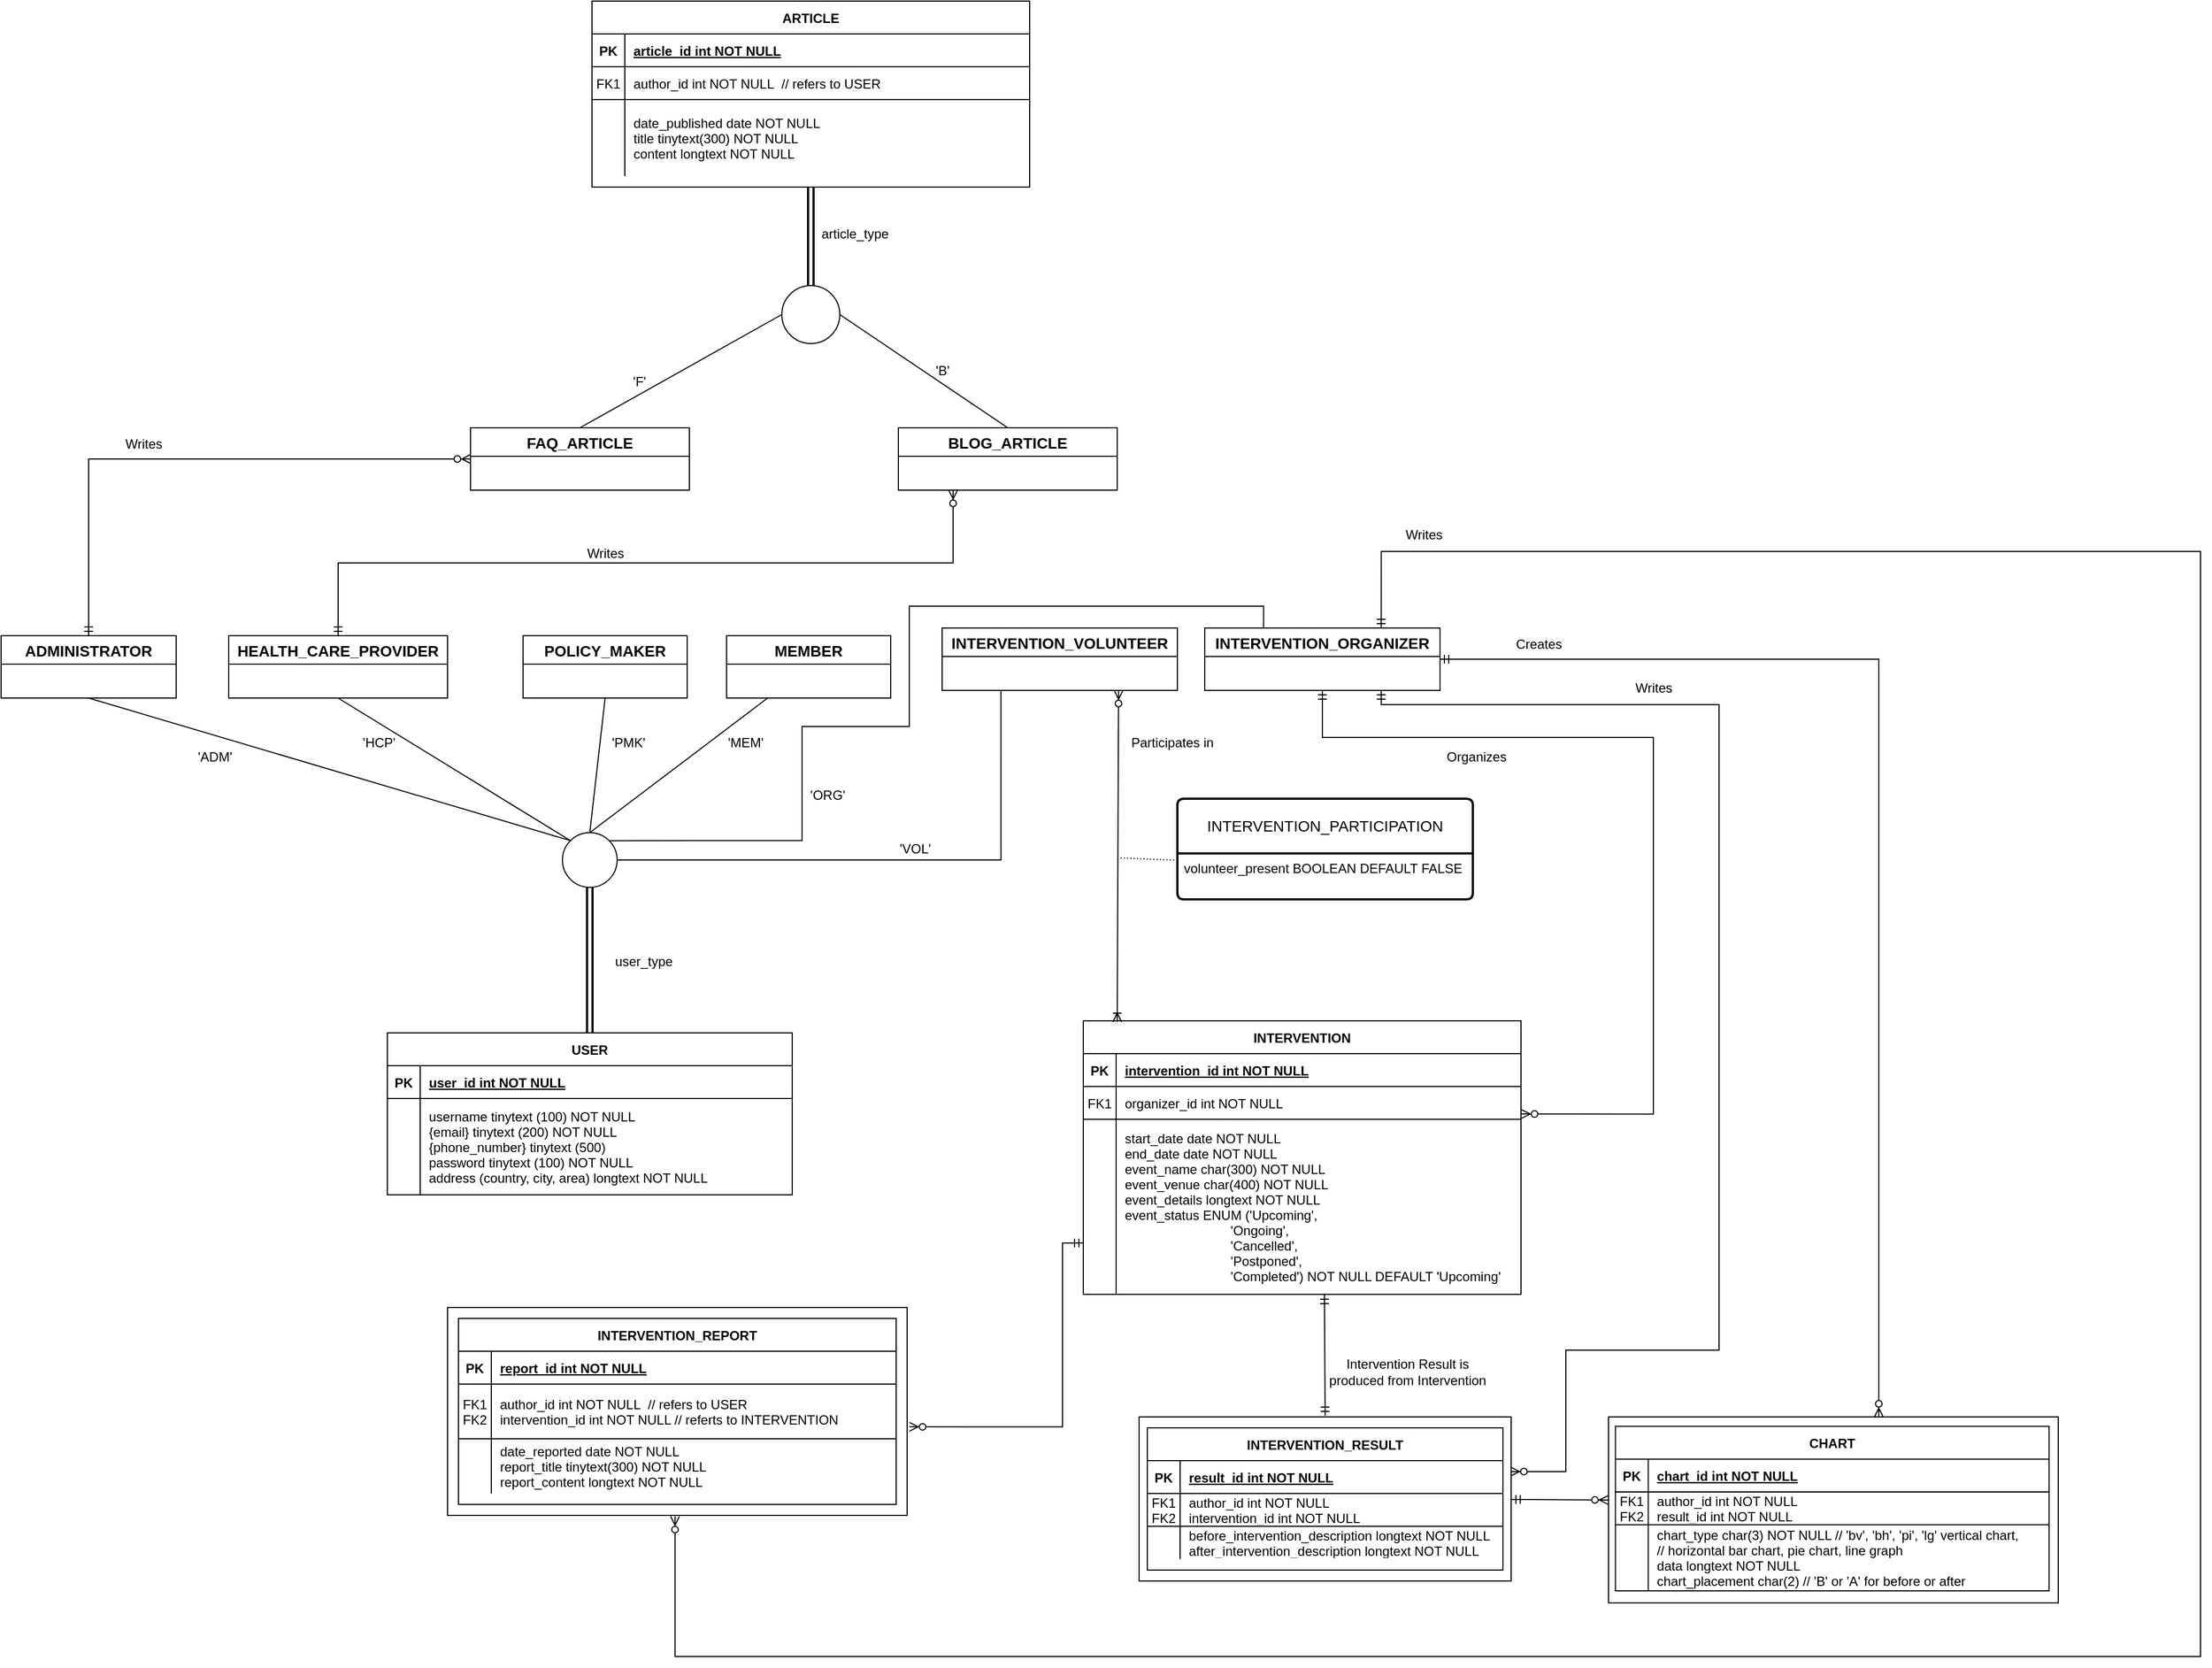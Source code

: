 <mxfile version="24.2.3" type="github">
  <diagram id="R2lEEEUBdFMjLlhIrx00" name="Page-1">
    <mxGraphModel dx="1282" dy="535" grid="1" gridSize="10" guides="1" tooltips="1" connect="1" arrows="1" fold="1" page="1" pageScale="1" pageWidth="2336" pageHeight="1654" math="0" shadow="0" extFonts="Permanent Marker^https://fonts.googleapis.com/css?family=Permanent+Marker">
      <root>
        <mxCell id="0" />
        <mxCell id="1" parent="0" />
        <mxCell id="C-vyLk0tnHw3VtMMgP7b-23" value="USER" style="shape=table;startSize=30;container=1;collapsible=1;childLayout=tableLayout;fixedRows=1;rowLines=1;fontStyle=1;align=center;resizeLast=1;" parent="1" vertex="1">
          <mxGeometry x="623" y="1010" width="370" height="148" as="geometry" />
        </mxCell>
        <mxCell id="C-vyLk0tnHw3VtMMgP7b-24" value="" style="shape=partialRectangle;collapsible=0;dropTarget=0;pointerEvents=0;fillColor=none;points=[[0,0.5],[1,0.5]];portConstraint=eastwest;top=0;left=0;right=0;bottom=1;" parent="C-vyLk0tnHw3VtMMgP7b-23" vertex="1">
          <mxGeometry y="30" width="370" height="30" as="geometry" />
        </mxCell>
        <mxCell id="C-vyLk0tnHw3VtMMgP7b-25" value="PK" style="shape=partialRectangle;overflow=hidden;connectable=0;fillColor=none;top=0;left=0;bottom=0;right=0;fontStyle=1;" parent="C-vyLk0tnHw3VtMMgP7b-24" vertex="1">
          <mxGeometry width="30" height="30" as="geometry">
            <mxRectangle width="30" height="30" as="alternateBounds" />
          </mxGeometry>
        </mxCell>
        <mxCell id="C-vyLk0tnHw3VtMMgP7b-26" value="user_id int NOT NULL " style="shape=partialRectangle;overflow=hidden;connectable=0;fillColor=none;top=0;left=0;bottom=0;right=0;align=left;spacingLeft=6;fontStyle=5;" parent="C-vyLk0tnHw3VtMMgP7b-24" vertex="1">
          <mxGeometry x="30" width="340" height="30" as="geometry">
            <mxRectangle width="340" height="30" as="alternateBounds" />
          </mxGeometry>
        </mxCell>
        <mxCell id="C-vyLk0tnHw3VtMMgP7b-27" value="" style="shape=partialRectangle;collapsible=0;dropTarget=0;pointerEvents=0;fillColor=none;points=[[0,0.5],[1,0.5]];portConstraint=eastwest;top=0;left=0;right=0;bottom=0;" parent="C-vyLk0tnHw3VtMMgP7b-23" vertex="1">
          <mxGeometry y="60" width="370" height="88" as="geometry" />
        </mxCell>
        <mxCell id="C-vyLk0tnHw3VtMMgP7b-28" value="" style="shape=partialRectangle;overflow=hidden;connectable=0;fillColor=none;top=0;left=0;bottom=0;right=0;" parent="C-vyLk0tnHw3VtMMgP7b-27" vertex="1">
          <mxGeometry width="30" height="88" as="geometry">
            <mxRectangle width="30" height="88" as="alternateBounds" />
          </mxGeometry>
        </mxCell>
        <mxCell id="C-vyLk0tnHw3VtMMgP7b-29" value="username tinytext (100) NOT NULL&#xa;{email} tinytext (200) NOT NULL&#xa;{phone_number} tinytext (500)&#xa;password tinytext (100) NOT NULL&#xa;address (country, city, area) longtext NOT NULL" style="shape=partialRectangle;overflow=hidden;connectable=0;fillColor=none;top=0;left=0;bottom=0;right=0;align=left;spacingLeft=6;" parent="C-vyLk0tnHw3VtMMgP7b-27" vertex="1">
          <mxGeometry x="30" width="340" height="88" as="geometry">
            <mxRectangle width="340" height="88" as="alternateBounds" />
          </mxGeometry>
        </mxCell>
        <mxCell id="Pu0zvANKRgPWiGbxQ75c-2" value="" style="fontSize=12;html=1;endArrow=ERmandOne;startArrow=ERmandOne;rounded=0;entryX=0.551;entryY=1.003;entryDx=0;entryDy=0;entryPerimeter=0;" parent="1" target="C-vyLk0tnHw3VtMMgP7b-9" edge="1">
          <mxGeometry width="100" height="100" relative="1" as="geometry">
            <mxPoint x="1480" y="1360" as="sourcePoint" />
            <mxPoint x="1480" y="1261.81" as="targetPoint" />
          </mxGeometry>
        </mxCell>
        <mxCell id="Pu0zvANKRgPWiGbxQ75c-8" value="" style="group" parent="1" vertex="1" connectable="0">
          <mxGeometry x="1249" y="991" width="420" height="270" as="geometry" />
        </mxCell>
        <mxCell id="C-vyLk0tnHw3VtMMgP7b-2" value="INTERVENTION" style="shape=table;startSize=30;container=1;collapsible=1;childLayout=tableLayout;fixedRows=1;rowLines=1;fontStyle=1;align=center;resizeLast=1;strokeColor=default;noLabel=0;" parent="Pu0zvANKRgPWiGbxQ75c-8" vertex="1">
          <mxGeometry x="10" y="7.941" width="400" height="250" as="geometry" />
        </mxCell>
        <mxCell id="C-vyLk0tnHw3VtMMgP7b-3" value="" style="shape=partialRectangle;collapsible=0;dropTarget=0;pointerEvents=0;fillColor=none;points=[[0,0.5],[1,0.5]];portConstraint=eastwest;top=0;left=0;right=0;bottom=1;" parent="C-vyLk0tnHw3VtMMgP7b-2" vertex="1">
          <mxGeometry y="30" width="400" height="30" as="geometry" />
        </mxCell>
        <mxCell id="C-vyLk0tnHw3VtMMgP7b-4" value="PK" style="shape=partialRectangle;overflow=hidden;connectable=0;fillColor=none;top=0;left=0;bottom=0;right=0;fontStyle=1;" parent="C-vyLk0tnHw3VtMMgP7b-3" vertex="1">
          <mxGeometry width="30" height="30" as="geometry">
            <mxRectangle width="30" height="30" as="alternateBounds" />
          </mxGeometry>
        </mxCell>
        <mxCell id="C-vyLk0tnHw3VtMMgP7b-5" value="intervention_id int NOT NULL " style="shape=partialRectangle;overflow=hidden;connectable=0;fillColor=none;top=0;left=0;bottom=0;right=0;align=left;spacingLeft=6;fontStyle=5;" parent="C-vyLk0tnHw3VtMMgP7b-3" vertex="1">
          <mxGeometry x="30" width="370" height="30" as="geometry">
            <mxRectangle width="370" height="30" as="alternateBounds" />
          </mxGeometry>
        </mxCell>
        <mxCell id="C-vyLk0tnHw3VtMMgP7b-6" value="" style="shape=partialRectangle;collapsible=0;dropTarget=0;pointerEvents=0;fillColor=none;points=[[0,0.5],[1,0.5]];portConstraint=eastwest;top=0;left=0;right=0;bottom=0;" parent="C-vyLk0tnHw3VtMMgP7b-2" vertex="1">
          <mxGeometry y="60" width="400" height="30" as="geometry" />
        </mxCell>
        <mxCell id="C-vyLk0tnHw3VtMMgP7b-7" value="FK1" style="shape=partialRectangle;overflow=hidden;connectable=0;fillColor=none;top=0;left=0;bottom=0;right=0;" parent="C-vyLk0tnHw3VtMMgP7b-6" vertex="1">
          <mxGeometry width="30" height="30" as="geometry">
            <mxRectangle width="30" height="30" as="alternateBounds" />
          </mxGeometry>
        </mxCell>
        <mxCell id="C-vyLk0tnHw3VtMMgP7b-8" value="organizer_id int NOT NULL" style="shape=partialRectangle;overflow=hidden;connectable=0;fillColor=none;top=0;left=0;bottom=0;right=0;align=left;spacingLeft=6;" parent="C-vyLk0tnHw3VtMMgP7b-6" vertex="1">
          <mxGeometry x="30" width="370" height="30" as="geometry">
            <mxRectangle width="370" height="30" as="alternateBounds" />
          </mxGeometry>
        </mxCell>
        <mxCell id="C-vyLk0tnHw3VtMMgP7b-9" value="" style="shape=partialRectangle;collapsible=0;dropTarget=0;pointerEvents=0;fillColor=none;points=[[0,0.5],[1,0.5]];portConstraint=eastwest;top=0;left=0;right=0;bottom=0;" parent="C-vyLk0tnHw3VtMMgP7b-2" vertex="1">
          <mxGeometry y="90" width="400" height="160" as="geometry" />
        </mxCell>
        <mxCell id="C-vyLk0tnHw3VtMMgP7b-10" value="" style="shape=partialRectangle;overflow=hidden;connectable=0;fillColor=none;top=0;left=0;bottom=0;right=0;" parent="C-vyLk0tnHw3VtMMgP7b-9" vertex="1">
          <mxGeometry width="30" height="160" as="geometry">
            <mxRectangle width="30" height="160" as="alternateBounds" />
          </mxGeometry>
        </mxCell>
        <mxCell id="C-vyLk0tnHw3VtMMgP7b-11" value="start_date date NOT NULL&#xa;end_date date NOT NULL&#xa;event_name char(300) NOT NULL&#xa;event_venue char(400) NOT NULL&#xa;event_details longtext NOT NULL&#xa;event_status ENUM (&#39;Upcoming&#39;,&#xa;                             &#39;Ongoing&#39;,&#xa;                             &#39;Cancelled&#39;,&#xa;                             &#39;Postponed&#39;,&#xa;                             &#39;Completed&#39;) NOT NULL DEFAULT &#39;Upcoming&#39;" style="shape=partialRectangle;overflow=hidden;connectable=0;fillColor=none;top=0;left=0;bottom=0;right=0;align=left;spacingLeft=6;" parent="C-vyLk0tnHw3VtMMgP7b-9" vertex="1">
          <mxGeometry x="30" width="370" height="160" as="geometry">
            <mxRectangle width="370" height="160" as="alternateBounds" />
          </mxGeometry>
        </mxCell>
        <mxCell id="Pu0zvANKRgPWiGbxQ75c-10" value="" style="group" parent="1" vertex="1" connectable="0">
          <mxGeometry x="1310" y="1361" width="340" height="150" as="geometry" />
        </mxCell>
        <mxCell id="Pu0zvANKRgPWiGbxQ75c-9" value="" style="verticalLabelPosition=bottom;verticalAlign=top;html=1;shape=mxgraph.basic.rect;fillColor2=none;strokeWidth=1;size=20;indent=5;fillColor=none;" parent="Pu0zvANKRgPWiGbxQ75c-10" vertex="1">
          <mxGeometry width="340" height="150" as="geometry" />
        </mxCell>
        <mxCell id="C-vyLk0tnHw3VtMMgP7b-13" value="INTERVENTION_RESULT" style="shape=table;startSize=30;container=1;collapsible=1;childLayout=tableLayout;fixedRows=1;rowLines=1;fontStyle=1;align=center;resizeLast=1;" parent="Pu0zvANKRgPWiGbxQ75c-10" vertex="1">
          <mxGeometry x="7.5" y="10" width="325" height="130" as="geometry" />
        </mxCell>
        <mxCell id="C-vyLk0tnHw3VtMMgP7b-14" value="" style="shape=partialRectangle;collapsible=0;dropTarget=0;pointerEvents=0;fillColor=none;points=[[0,0.5],[1,0.5]];portConstraint=eastwest;top=0;left=0;right=0;bottom=1;" parent="C-vyLk0tnHw3VtMMgP7b-13" vertex="1">
          <mxGeometry y="30" width="325" height="30" as="geometry" />
        </mxCell>
        <mxCell id="C-vyLk0tnHw3VtMMgP7b-15" value="PK" style="shape=partialRectangle;overflow=hidden;connectable=0;fillColor=none;top=0;left=0;bottom=0;right=0;fontStyle=1;" parent="C-vyLk0tnHw3VtMMgP7b-14" vertex="1">
          <mxGeometry width="30" height="30" as="geometry">
            <mxRectangle width="30" height="30" as="alternateBounds" />
          </mxGeometry>
        </mxCell>
        <mxCell id="C-vyLk0tnHw3VtMMgP7b-16" value="result_id int NOT NULL " style="shape=partialRectangle;overflow=hidden;connectable=0;fillColor=none;top=0;left=0;bottom=0;right=0;align=left;spacingLeft=6;fontStyle=5;" parent="C-vyLk0tnHw3VtMMgP7b-14" vertex="1">
          <mxGeometry x="30" width="295" height="30" as="geometry">
            <mxRectangle width="295" height="30" as="alternateBounds" />
          </mxGeometry>
        </mxCell>
        <mxCell id="C-vyLk0tnHw3VtMMgP7b-17" value="" style="shape=partialRectangle;collapsible=0;dropTarget=0;pointerEvents=0;fillColor=none;points=[[0,0.5],[1,0.5]];portConstraint=eastwest;top=0;left=0;right=0;bottom=0;" parent="C-vyLk0tnHw3VtMMgP7b-13" vertex="1">
          <mxGeometry y="60" width="325" height="30" as="geometry" />
        </mxCell>
        <mxCell id="C-vyLk0tnHw3VtMMgP7b-18" value="FK1&#xa;FK2" style="shape=partialRectangle;overflow=hidden;connectable=0;fillColor=none;top=0;left=0;bottom=0;right=0;" parent="C-vyLk0tnHw3VtMMgP7b-17" vertex="1">
          <mxGeometry width="30" height="30" as="geometry">
            <mxRectangle width="30" height="30" as="alternateBounds" />
          </mxGeometry>
        </mxCell>
        <mxCell id="C-vyLk0tnHw3VtMMgP7b-19" value="author_id int NOT NULL&#xa;intervention_id int NOT NULL" style="shape=partialRectangle;overflow=hidden;connectable=0;fillColor=none;top=0;left=0;bottom=0;right=0;align=left;spacingLeft=6;" parent="C-vyLk0tnHw3VtMMgP7b-17" vertex="1">
          <mxGeometry x="30" width="295" height="30" as="geometry">
            <mxRectangle width="295" height="30" as="alternateBounds" />
          </mxGeometry>
        </mxCell>
        <mxCell id="C-vyLk0tnHw3VtMMgP7b-20" value="" style="shape=partialRectangle;collapsible=0;dropTarget=0;pointerEvents=0;fillColor=none;points=[[0,0.5],[1,0.5]];portConstraint=eastwest;top=0;left=0;right=0;bottom=0;" parent="C-vyLk0tnHw3VtMMgP7b-13" vertex="1">
          <mxGeometry y="90" width="325" height="30" as="geometry" />
        </mxCell>
        <mxCell id="C-vyLk0tnHw3VtMMgP7b-21" value="" style="shape=partialRectangle;overflow=hidden;connectable=0;fillColor=none;top=0;left=0;bottom=0;right=0;" parent="C-vyLk0tnHw3VtMMgP7b-20" vertex="1">
          <mxGeometry width="30" height="30" as="geometry">
            <mxRectangle width="30" height="30" as="alternateBounds" />
          </mxGeometry>
        </mxCell>
        <mxCell id="C-vyLk0tnHw3VtMMgP7b-22" value="before_intervention_description longtext NOT NULL&#xa;after_intervention_description longtext NOT NULL" style="shape=partialRectangle;overflow=hidden;connectable=0;fillColor=none;top=0;left=0;bottom=0;right=0;align=left;spacingLeft=6;" parent="C-vyLk0tnHw3VtMMgP7b-20" vertex="1">
          <mxGeometry x="30" width="295" height="30" as="geometry">
            <mxRectangle width="295" height="30" as="alternateBounds" />
          </mxGeometry>
        </mxCell>
        <mxCell id="Pu0zvANKRgPWiGbxQ75c-21" value="" style="group" parent="1" vertex="1" connectable="0">
          <mxGeometry x="1739" y="1361" width="411" height="180" as="geometry" />
        </mxCell>
        <mxCell id="Pu0zvANKRgPWiGbxQ75c-22" value="" style="verticalLabelPosition=bottom;verticalAlign=top;html=1;shape=mxgraph.basic.rect;fillColor2=none;strokeWidth=1;size=20;indent=5;fillColor=none;" parent="Pu0zvANKRgPWiGbxQ75c-21" vertex="1">
          <mxGeometry width="411" height="170" as="geometry" />
        </mxCell>
        <mxCell id="Pu0zvANKRgPWiGbxQ75c-23" value="CHART" style="shape=table;startSize=30;container=1;collapsible=1;childLayout=tableLayout;fixedRows=1;rowLines=1;fontStyle=1;align=center;resizeLast=1;" parent="Pu0zvANKRgPWiGbxQ75c-21" vertex="1">
          <mxGeometry x="6.291" y="8.571" width="396.321" height="150.429" as="geometry" />
        </mxCell>
        <mxCell id="Pu0zvANKRgPWiGbxQ75c-24" value="" style="shape=partialRectangle;collapsible=0;dropTarget=0;pointerEvents=0;fillColor=none;points=[[0,0.5],[1,0.5]];portConstraint=eastwest;top=0;left=0;right=0;bottom=1;" parent="Pu0zvANKRgPWiGbxQ75c-23" vertex="1">
          <mxGeometry y="30" width="396.321" height="30" as="geometry" />
        </mxCell>
        <mxCell id="Pu0zvANKRgPWiGbxQ75c-25" value="PK" style="shape=partialRectangle;overflow=hidden;connectable=0;fillColor=none;top=0;left=0;bottom=0;right=0;fontStyle=1;" parent="Pu0zvANKRgPWiGbxQ75c-24" vertex="1">
          <mxGeometry width="30" height="30" as="geometry">
            <mxRectangle width="30" height="30" as="alternateBounds" />
          </mxGeometry>
        </mxCell>
        <mxCell id="Pu0zvANKRgPWiGbxQ75c-26" value="chart_id int NOT NULL " style="shape=partialRectangle;overflow=hidden;connectable=0;fillColor=none;top=0;left=0;bottom=0;right=0;align=left;spacingLeft=6;fontStyle=5;" parent="Pu0zvANKRgPWiGbxQ75c-24" vertex="1">
          <mxGeometry x="30" width="366.321" height="30" as="geometry">
            <mxRectangle width="366.321" height="30" as="alternateBounds" />
          </mxGeometry>
        </mxCell>
        <mxCell id="Pu0zvANKRgPWiGbxQ75c-27" value="" style="shape=partialRectangle;collapsible=0;dropTarget=0;pointerEvents=0;fillColor=none;points=[[0,0.5],[1,0.5]];portConstraint=eastwest;top=0;left=0;right=0;bottom=0;" parent="Pu0zvANKRgPWiGbxQ75c-23" vertex="1">
          <mxGeometry y="60" width="396.321" height="30" as="geometry" />
        </mxCell>
        <mxCell id="Pu0zvANKRgPWiGbxQ75c-28" value="FK1&#xa;FK2" style="shape=partialRectangle;overflow=hidden;connectable=0;fillColor=none;top=0;left=0;bottom=0;right=0;" parent="Pu0zvANKRgPWiGbxQ75c-27" vertex="1">
          <mxGeometry width="30" height="30" as="geometry">
            <mxRectangle width="30" height="30" as="alternateBounds" />
          </mxGeometry>
        </mxCell>
        <mxCell id="Pu0zvANKRgPWiGbxQ75c-29" value="author_id int NOT NULL&#xa;result_id int NOT NULL" style="shape=partialRectangle;overflow=hidden;connectable=0;fillColor=none;top=0;left=0;bottom=0;right=0;align=left;spacingLeft=6;" parent="Pu0zvANKRgPWiGbxQ75c-27" vertex="1">
          <mxGeometry x="30" width="366.321" height="30" as="geometry">
            <mxRectangle width="366.321" height="30" as="alternateBounds" />
          </mxGeometry>
        </mxCell>
        <mxCell id="Pu0zvANKRgPWiGbxQ75c-30" value="" style="shape=partialRectangle;collapsible=0;dropTarget=0;pointerEvents=0;fillColor=none;points=[[0,0.5],[1,0.5]];portConstraint=eastwest;top=0;left=0;right=0;bottom=0;" parent="Pu0zvANKRgPWiGbxQ75c-23" vertex="1">
          <mxGeometry y="90" width="396.321" height="60" as="geometry" />
        </mxCell>
        <mxCell id="Pu0zvANKRgPWiGbxQ75c-31" value="" style="shape=partialRectangle;overflow=hidden;connectable=0;fillColor=none;top=0;left=0;bottom=0;right=0;" parent="Pu0zvANKRgPWiGbxQ75c-30" vertex="1">
          <mxGeometry width="30" height="60" as="geometry">
            <mxRectangle width="30" height="60" as="alternateBounds" />
          </mxGeometry>
        </mxCell>
        <mxCell id="Pu0zvANKRgPWiGbxQ75c-32" value="chart_type char(3) NOT NULL // &#39;bv&#39;, &#39;bh&#39;, &#39;pi&#39;, &#39;lg&#39; vertical chart,&#xa;// horizontal bar chart, pie chart, line graph&#xa;data longtext NOT NULL&#xa;chart_placement char(2) // &#39;B&#39; or &#39;A&#39; for before or after" style="shape=partialRectangle;overflow=hidden;connectable=0;fillColor=none;top=0;left=0;bottom=0;right=0;align=left;spacingLeft=6;" parent="Pu0zvANKRgPWiGbxQ75c-30" vertex="1">
          <mxGeometry x="30" width="366.321" height="60" as="geometry">
            <mxRectangle width="366.321" height="60" as="alternateBounds" />
          </mxGeometry>
        </mxCell>
        <mxCell id="Pu0zvANKRgPWiGbxQ75c-33" value="" style="fontSize=12;html=1;endArrow=ERzeroToMany;startArrow=ERmandOne;rounded=0;exitX=1.001;exitY=0.503;exitDx=0;exitDy=0;exitPerimeter=0;entryX=-0.001;entryY=0.447;entryDx=0;entryDy=0;entryPerimeter=0;" parent="1" source="Pu0zvANKRgPWiGbxQ75c-9" target="Pu0zvANKRgPWiGbxQ75c-22" edge="1">
          <mxGeometry width="100" height="100" relative="1" as="geometry">
            <mxPoint x="1669" y="1721" as="sourcePoint" />
            <mxPoint x="1769" y="1621" as="targetPoint" />
          </mxGeometry>
        </mxCell>
        <mxCell id="Pu0zvANKRgPWiGbxQ75c-66" value="ARTICLE" style="shape=table;startSize=30;container=1;collapsible=1;childLayout=tableLayout;fixedRows=1;rowLines=1;fontStyle=1;align=center;resizeLast=1;strokeColor=default;noLabel=0;" parent="1" vertex="1">
          <mxGeometry x="810" y="67" width="400" height="170.0" as="geometry" />
        </mxCell>
        <mxCell id="Pu0zvANKRgPWiGbxQ75c-67" value="" style="shape=partialRectangle;collapsible=0;dropTarget=0;pointerEvents=0;fillColor=none;points=[[0,0.5],[1,0.5]];portConstraint=eastwest;top=0;left=0;right=0;bottom=1;" parent="Pu0zvANKRgPWiGbxQ75c-66" vertex="1">
          <mxGeometry y="30" width="400" height="30" as="geometry" />
        </mxCell>
        <mxCell id="Pu0zvANKRgPWiGbxQ75c-68" value="PK" style="shape=partialRectangle;overflow=hidden;connectable=0;fillColor=none;top=0;left=0;bottom=0;right=0;fontStyle=1;" parent="Pu0zvANKRgPWiGbxQ75c-67" vertex="1">
          <mxGeometry width="30" height="30" as="geometry">
            <mxRectangle width="30" height="30" as="alternateBounds" />
          </mxGeometry>
        </mxCell>
        <mxCell id="Pu0zvANKRgPWiGbxQ75c-69" value="article_id int NOT NULL " style="shape=partialRectangle;overflow=hidden;connectable=0;fillColor=none;top=0;left=0;bottom=0;right=0;align=left;spacingLeft=6;fontStyle=5;" parent="Pu0zvANKRgPWiGbxQ75c-67" vertex="1">
          <mxGeometry x="30" width="370" height="30" as="geometry">
            <mxRectangle width="370" height="30" as="alternateBounds" />
          </mxGeometry>
        </mxCell>
        <mxCell id="Pu0zvANKRgPWiGbxQ75c-70" value="" style="shape=partialRectangle;collapsible=0;dropTarget=0;pointerEvents=0;fillColor=none;points=[[0,0.5],[1,0.5]];portConstraint=eastwest;top=0;left=0;right=0;bottom=0;" parent="Pu0zvANKRgPWiGbxQ75c-66" vertex="1">
          <mxGeometry y="60" width="400" height="30" as="geometry" />
        </mxCell>
        <mxCell id="Pu0zvANKRgPWiGbxQ75c-71" value="FK1" style="shape=partialRectangle;overflow=hidden;connectable=0;fillColor=none;top=0;left=0;bottom=0;right=0;" parent="Pu0zvANKRgPWiGbxQ75c-70" vertex="1">
          <mxGeometry width="30" height="30" as="geometry">
            <mxRectangle width="30" height="30" as="alternateBounds" />
          </mxGeometry>
        </mxCell>
        <mxCell id="Pu0zvANKRgPWiGbxQ75c-72" value="author_id int NOT NULL  // refers to USER" style="shape=partialRectangle;overflow=hidden;connectable=0;fillColor=none;top=0;left=0;bottom=0;right=0;align=left;spacingLeft=6;" parent="Pu0zvANKRgPWiGbxQ75c-70" vertex="1">
          <mxGeometry x="30" width="370" height="30" as="geometry">
            <mxRectangle width="370" height="30" as="alternateBounds" />
          </mxGeometry>
        </mxCell>
        <mxCell id="Pu0zvANKRgPWiGbxQ75c-73" value="" style="shape=partialRectangle;collapsible=0;dropTarget=0;pointerEvents=0;fillColor=none;points=[[0,0.5],[1,0.5]];portConstraint=eastwest;top=0;left=0;right=0;bottom=0;" parent="Pu0zvANKRgPWiGbxQ75c-66" vertex="1">
          <mxGeometry y="90" width="400" height="70" as="geometry" />
        </mxCell>
        <mxCell id="Pu0zvANKRgPWiGbxQ75c-74" value="" style="shape=partialRectangle;overflow=hidden;connectable=0;fillColor=none;top=0;left=0;bottom=0;right=0;" parent="Pu0zvANKRgPWiGbxQ75c-73" vertex="1">
          <mxGeometry width="30" height="70" as="geometry">
            <mxRectangle width="30" height="70" as="alternateBounds" />
          </mxGeometry>
        </mxCell>
        <mxCell id="Pu0zvANKRgPWiGbxQ75c-75" value="date_published date NOT NULL&#xa;title tinytext(300) NOT NULL&#xa;content longtext NOT NULL" style="shape=partialRectangle;overflow=hidden;connectable=0;fillColor=none;top=0;left=0;bottom=0;right=0;align=left;spacingLeft=6;" parent="Pu0zvANKRgPWiGbxQ75c-73" vertex="1">
          <mxGeometry x="30" width="370" height="70" as="geometry">
            <mxRectangle width="370" height="70" as="alternateBounds" />
          </mxGeometry>
        </mxCell>
        <mxCell id="Pu0zvANKRgPWiGbxQ75c-78" value="" style="edgeStyle=orthogonalEdgeStyle;fontSize=12;html=1;endArrow=ERzeroToMany;startArrow=ERmandOne;rounded=0;exitX=0.75;exitY=0;exitDx=0;exitDy=0;entryX=0.495;entryY=1.005;entryDx=0;entryDy=0;entryPerimeter=0;" parent="1" source="Pu0zvANKRgPWiGbxQ75c-95" target="Pu0zvANKRgPWiGbxQ75c-76" edge="1">
          <mxGeometry width="100" height="100" relative="1" as="geometry">
            <mxPoint x="1178" y="704" as="sourcePoint" />
            <mxPoint x="356" y="1390.477" as="targetPoint" />
            <Array as="points">
              <mxPoint x="1531" y="570" />
              <mxPoint x="2280" y="570" />
              <mxPoint x="2280" y="1580" />
              <mxPoint x="886" y="1580" />
            </Array>
          </mxGeometry>
        </mxCell>
        <mxCell id="Pu0zvANKRgPWiGbxQ75c-81" value="" style="edgeStyle=orthogonalEdgeStyle;fontSize=12;html=1;endArrow=ERzeroToMany;startArrow=ERmandOne;rounded=0;exitX=0;exitY=0.707;exitDx=0;exitDy=0;exitPerimeter=0;entryX=1.005;entryY=0.574;entryDx=0;entryDy=0;entryPerimeter=0;" parent="1" source="C-vyLk0tnHw3VtMMgP7b-9" target="Pu0zvANKRgPWiGbxQ75c-76" edge="1">
          <mxGeometry width="100" height="100" relative="1" as="geometry">
            <mxPoint x="1263.2" y="1204.14" as="sourcePoint" />
            <mxPoint x="1110" y="1370" as="targetPoint" />
            <Array as="points">
              <mxPoint x="1240" y="1202" />
              <mxPoint x="1111" y="1370" />
            </Array>
          </mxGeometry>
        </mxCell>
        <mxCell id="Pu0zvANKRgPWiGbxQ75c-90" value="ADMINISTRATOR" style="swimlane;fontStyle=1;childLayout=stackLayout;horizontal=1;startSize=26;horizontalStack=0;resizeParent=1;resizeParentMax=0;resizeLast=0;collapsible=1;marginBottom=0;align=center;fontSize=14;" parent="1" vertex="1">
          <mxGeometry x="270" y="647" width="160" height="57" as="geometry" />
        </mxCell>
        <mxCell id="Pu0zvANKRgPWiGbxQ75c-94" value="HEALTH_CARE_PROVIDER" style="swimlane;fontStyle=1;childLayout=stackLayout;horizontal=1;startSize=26;horizontalStack=0;resizeParent=1;resizeParentMax=0;resizeLast=0;collapsible=1;marginBottom=0;align=center;fontSize=14;" parent="1" vertex="1">
          <mxGeometry x="478" y="647" width="200" height="57" as="geometry" />
        </mxCell>
        <mxCell id="Pu0zvANKRgPWiGbxQ75c-95" value="INTERVENTION_ORGANIZER" style="swimlane;fontStyle=1;childLayout=stackLayout;horizontal=1;startSize=26;horizontalStack=0;resizeParent=1;resizeParentMax=0;resizeLast=0;collapsible=1;marginBottom=0;align=center;fontSize=14;" parent="1" vertex="1">
          <mxGeometry x="1370" y="640" width="215" height="57" as="geometry" />
        </mxCell>
        <mxCell id="Pu0zvANKRgPWiGbxQ75c-96" value="INTERVENTION_VOLUNTEER" style="swimlane;fontStyle=1;childLayout=stackLayout;horizontal=1;startSize=26;horizontalStack=0;resizeParent=1;resizeParentMax=0;resizeLast=0;collapsible=1;marginBottom=0;align=center;fontSize=14;" parent="1" vertex="1">
          <mxGeometry x="1130" y="640" width="215" height="57" as="geometry" />
        </mxCell>
        <mxCell id="Pu0zvANKRgPWiGbxQ75c-97" value="POLICY_MAKER" style="swimlane;fontStyle=1;childLayout=stackLayout;horizontal=1;startSize=26;horizontalStack=0;resizeParent=1;resizeParentMax=0;resizeLast=0;collapsible=1;marginBottom=0;align=center;fontSize=14;" parent="1" vertex="1">
          <mxGeometry x="747" y="647" width="150" height="57" as="geometry" />
        </mxCell>
        <mxCell id="Pu0zvANKRgPWiGbxQ75c-98" value="MEMBER" style="swimlane;fontStyle=1;childLayout=stackLayout;horizontal=1;startSize=26;horizontalStack=0;resizeParent=1;resizeParentMax=0;resizeLast=0;collapsible=1;marginBottom=0;align=center;fontSize=14;" parent="1" vertex="1">
          <mxGeometry x="933" y="647" width="150" height="57" as="geometry" />
        </mxCell>
        <mxCell id="Pu0zvANKRgPWiGbxQ75c-100" value="" style="fontSize=12;html=1;endArrow=ERzeroToMany;startArrow=ERmandOne;rounded=0;exitX=0.5;exitY=0;exitDx=0;exitDy=0;entryX=0;entryY=0.5;entryDx=0;entryDy=0;edgeStyle=orthogonalEdgeStyle;" parent="1" source="Pu0zvANKRgPWiGbxQ75c-90" target="Pu0zvANKRgPWiGbxQ75c-104" edge="1">
          <mxGeometry width="100" height="100" relative="1" as="geometry">
            <mxPoint x="70" y="430" as="sourcePoint" />
            <mxPoint x="170" y="330" as="targetPoint" />
          </mxGeometry>
        </mxCell>
        <mxCell id="Pu0zvANKRgPWiGbxQ75c-101" value="" style="fontSize=12;html=1;endArrow=ERzeroToMany;startArrow=ERmandOne;rounded=0;exitX=0.5;exitY=0;exitDx=0;exitDy=0;entryX=0.25;entryY=1;entryDx=0;entryDy=0;edgeStyle=orthogonalEdgeStyle;" parent="1" source="Pu0zvANKRgPWiGbxQ75c-94" target="Pu0zvANKRgPWiGbxQ75c-105" edge="1">
          <mxGeometry width="100" height="100" relative="1" as="geometry">
            <mxPoint x="690" y="660" as="sourcePoint" />
            <mxPoint x="790" y="560" as="targetPoint" />
          </mxGeometry>
        </mxCell>
        <mxCell id="Pu0zvANKRgPWiGbxQ75c-102" value="" style="ellipse;whiteSpace=wrap;html=1;aspect=fixed;" parent="1" vertex="1">
          <mxGeometry x="983.5" y="327" width="53" height="53" as="geometry" />
        </mxCell>
        <mxCell id="Pu0zvANKRgPWiGbxQ75c-103" value="" style="endArrow=none;html=1;rounded=0;entryX=0.5;entryY=1;entryDx=0;entryDy=0;exitX=0.5;exitY=0;exitDx=0;exitDy=0;shape=link;strokeWidth=2;" parent="1" source="Pu0zvANKRgPWiGbxQ75c-102" target="Pu0zvANKRgPWiGbxQ75c-66" edge="1">
          <mxGeometry width="50" height="50" relative="1" as="geometry">
            <mxPoint x="810" y="327" as="sourcePoint" />
            <mxPoint x="860" y="277" as="targetPoint" />
          </mxGeometry>
        </mxCell>
        <mxCell id="Pu0zvANKRgPWiGbxQ75c-104" value="FAQ_ARTICLE" style="swimlane;fontStyle=1;childLayout=stackLayout;horizontal=1;startSize=26;horizontalStack=0;resizeParent=1;resizeParentMax=0;resizeLast=0;collapsible=1;marginBottom=0;align=center;fontSize=14;" parent="1" vertex="1">
          <mxGeometry x="699" y="457" width="200" height="57" as="geometry" />
        </mxCell>
        <mxCell id="Pu0zvANKRgPWiGbxQ75c-105" value="BLOG_ARTICLE" style="swimlane;fontStyle=1;childLayout=stackLayout;horizontal=1;startSize=26;horizontalStack=0;resizeParent=1;resizeParentMax=0;resizeLast=0;collapsible=1;marginBottom=0;align=center;fontSize=14;" parent="1" vertex="1">
          <mxGeometry x="1090" y="457" width="200" height="57" as="geometry" />
        </mxCell>
        <mxCell id="Pu0zvANKRgPWiGbxQ75c-106" value="" style="endArrow=none;html=1;rounded=0;entryX=0;entryY=0.5;entryDx=0;entryDy=0;exitX=0.5;exitY=0;exitDx=0;exitDy=0;" parent="1" source="Pu0zvANKRgPWiGbxQ75c-104" target="Pu0zvANKRgPWiGbxQ75c-102" edge="1">
          <mxGeometry width="50" height="50" relative="1" as="geometry">
            <mxPoint x="834" y="427" as="sourcePoint" />
            <mxPoint x="934.0" y="347" as="targetPoint" />
          </mxGeometry>
        </mxCell>
        <mxCell id="Pu0zvANKRgPWiGbxQ75c-107" value="" style="endArrow=none;html=1;rounded=0;entryX=0.5;entryY=0;entryDx=0;entryDy=0;exitX=1;exitY=0.5;exitDx=0;exitDy=0;" parent="1" source="Pu0zvANKRgPWiGbxQ75c-102" target="Pu0zvANKRgPWiGbxQ75c-105" edge="1">
          <mxGeometry width="50" height="50" relative="1" as="geometry">
            <mxPoint x="1130" y="417" as="sourcePoint" />
            <mxPoint x="1301" y="337" as="targetPoint" />
          </mxGeometry>
        </mxCell>
        <mxCell id="Pu0zvANKRgPWiGbxQ75c-108" value="" style="group" parent="1" vertex="1" connectable="0">
          <mxGeometry x="678" y="1261" width="420" height="190" as="geometry" />
        </mxCell>
        <mxCell id="Pu0zvANKRgPWiGbxQ75c-76" value="" style="verticalLabelPosition=bottom;verticalAlign=top;html=1;shape=mxgraph.basic.rect;fillColor2=none;strokeWidth=1;size=20;indent=5;fillColor=none;" parent="Pu0zvANKRgPWiGbxQ75c-108" vertex="1">
          <mxGeometry width="420" height="190" as="geometry" />
        </mxCell>
        <mxCell id="Pu0zvANKRgPWiGbxQ75c-53" value="INTERVENTION_REPORT" style="shape=table;startSize=30;container=1;collapsible=1;childLayout=tableLayout;fixedRows=1;rowLines=1;fontStyle=1;align=center;resizeLast=1;strokeColor=default;noLabel=0;" parent="Pu0zvANKRgPWiGbxQ75c-108" vertex="1">
          <mxGeometry x="10" y="10" width="400" height="170.0" as="geometry" />
        </mxCell>
        <mxCell id="Pu0zvANKRgPWiGbxQ75c-54" value="" style="shape=partialRectangle;collapsible=0;dropTarget=0;pointerEvents=0;fillColor=none;points=[[0,0.5],[1,0.5]];portConstraint=eastwest;top=0;left=0;right=0;bottom=1;" parent="Pu0zvANKRgPWiGbxQ75c-53" vertex="1">
          <mxGeometry y="30" width="400" height="30" as="geometry" />
        </mxCell>
        <mxCell id="Pu0zvANKRgPWiGbxQ75c-55" value="PK" style="shape=partialRectangle;overflow=hidden;connectable=0;fillColor=none;top=0;left=0;bottom=0;right=0;fontStyle=1;" parent="Pu0zvANKRgPWiGbxQ75c-54" vertex="1">
          <mxGeometry width="30" height="30" as="geometry">
            <mxRectangle width="30" height="30" as="alternateBounds" />
          </mxGeometry>
        </mxCell>
        <mxCell id="Pu0zvANKRgPWiGbxQ75c-56" value="report_id int NOT NULL " style="shape=partialRectangle;overflow=hidden;connectable=0;fillColor=none;top=0;left=0;bottom=0;right=0;align=left;spacingLeft=6;fontStyle=5;" parent="Pu0zvANKRgPWiGbxQ75c-54" vertex="1">
          <mxGeometry x="30" width="370" height="30" as="geometry">
            <mxRectangle width="370" height="30" as="alternateBounds" />
          </mxGeometry>
        </mxCell>
        <mxCell id="Pu0zvANKRgPWiGbxQ75c-57" value="" style="shape=partialRectangle;collapsible=0;dropTarget=0;pointerEvents=0;fillColor=none;points=[[0,0.5],[1,0.5]];portConstraint=eastwest;top=0;left=0;right=0;bottom=0;" parent="Pu0zvANKRgPWiGbxQ75c-53" vertex="1">
          <mxGeometry y="60" width="400" height="50" as="geometry" />
        </mxCell>
        <mxCell id="Pu0zvANKRgPWiGbxQ75c-58" value="FK1&#xa;FK2" style="shape=partialRectangle;overflow=hidden;connectable=0;fillColor=none;top=0;left=0;bottom=0;right=0;" parent="Pu0zvANKRgPWiGbxQ75c-57" vertex="1">
          <mxGeometry width="30" height="50" as="geometry">
            <mxRectangle width="30" height="50" as="alternateBounds" />
          </mxGeometry>
        </mxCell>
        <mxCell id="Pu0zvANKRgPWiGbxQ75c-59" value="author_id int NOT NULL  // refers to USER&#xa;intervention_id int NOT NULL // referts to INTERVENTION" style="shape=partialRectangle;overflow=hidden;connectable=0;fillColor=none;top=0;left=0;bottom=0;right=0;align=left;spacingLeft=6;" parent="Pu0zvANKRgPWiGbxQ75c-57" vertex="1">
          <mxGeometry x="30" width="370" height="50" as="geometry">
            <mxRectangle width="370" height="50" as="alternateBounds" />
          </mxGeometry>
        </mxCell>
        <mxCell id="Pu0zvANKRgPWiGbxQ75c-60" value="" style="shape=partialRectangle;collapsible=0;dropTarget=0;pointerEvents=0;fillColor=none;points=[[0,0.5],[1,0.5]];portConstraint=eastwest;top=0;left=0;right=0;bottom=0;" parent="Pu0zvANKRgPWiGbxQ75c-53" vertex="1">
          <mxGeometry y="110" width="400" height="50" as="geometry" />
        </mxCell>
        <mxCell id="Pu0zvANKRgPWiGbxQ75c-61" value="" style="shape=partialRectangle;overflow=hidden;connectable=0;fillColor=none;top=0;left=0;bottom=0;right=0;" parent="Pu0zvANKRgPWiGbxQ75c-60" vertex="1">
          <mxGeometry width="30" height="50" as="geometry">
            <mxRectangle width="30" height="50" as="alternateBounds" />
          </mxGeometry>
        </mxCell>
        <mxCell id="Pu0zvANKRgPWiGbxQ75c-62" value="date_reported date NOT NULL&#xa;report_title tinytext(300) NOT NULL&#xa;report_content longtext NOT NULL" style="shape=partialRectangle;overflow=hidden;connectable=0;fillColor=none;top=0;left=0;bottom=0;right=0;align=left;spacingLeft=6;" parent="Pu0zvANKRgPWiGbxQ75c-60" vertex="1">
          <mxGeometry x="30" width="370" height="50" as="geometry">
            <mxRectangle width="370" height="50" as="alternateBounds" />
          </mxGeometry>
        </mxCell>
        <mxCell id="Pu0zvANKRgPWiGbxQ75c-109" value="" style="fontSize=12;html=1;endArrow=ERzeroToMany;startArrow=ERmandOne;rounded=0;exitX=0.5;exitY=1;exitDx=0;exitDy=0;entryX=1.001;entryY=0.841;entryDx=0;entryDy=0;entryPerimeter=0;edgeStyle=orthogonalEdgeStyle;" parent="1" source="Pu0zvANKRgPWiGbxQ75c-95" target="C-vyLk0tnHw3VtMMgP7b-6" edge="1">
          <mxGeometry width="100" height="100" relative="1" as="geometry">
            <mxPoint x="1207.52" y="727" as="sourcePoint" />
            <mxPoint x="1669.84" y="1084.15" as="targetPoint" />
            <Array as="points">
              <mxPoint x="1478" y="740" />
              <mxPoint x="1780" y="740" />
              <mxPoint x="1780" y="1084" />
            </Array>
          </mxGeometry>
        </mxCell>
        <mxCell id="Pu0zvANKRgPWiGbxQ75c-110" value="" style="ellipse;whiteSpace=wrap;html=1;aspect=fixed;" parent="1" vertex="1">
          <mxGeometry x="783" y="827" width="50" height="50" as="geometry" />
        </mxCell>
        <mxCell id="Pu0zvANKRgPWiGbxQ75c-111" value="" style="endArrow=none;html=1;rounded=0;entryX=0.5;entryY=1;entryDx=0;entryDy=0;exitX=0;exitY=0;exitDx=0;exitDy=0;" parent="1" source="Pu0zvANKRgPWiGbxQ75c-110" target="Pu0zvANKRgPWiGbxQ75c-90" edge="1">
          <mxGeometry width="50" height="50" relative="1" as="geometry">
            <mxPoint x="799" y="837" as="sourcePoint" />
            <mxPoint x="999" y="747" as="targetPoint" />
          </mxGeometry>
        </mxCell>
        <mxCell id="Pu0zvANKRgPWiGbxQ75c-112" value="" style="endArrow=none;html=1;rounded=0;entryX=0.5;entryY=1;entryDx=0;entryDy=0;exitX=0.5;exitY=0;exitDx=0;exitDy=0;shape=link;strokeWidth=2;" parent="1" source="C-vyLk0tnHw3VtMMgP7b-23" target="Pu0zvANKRgPWiGbxQ75c-110" edge="1">
          <mxGeometry width="50" height="50" relative="1" as="geometry">
            <mxPoint x="788" y="967" as="sourcePoint" />
            <mxPoint x="923.0" y="857" as="targetPoint" />
          </mxGeometry>
        </mxCell>
        <mxCell id="Pu0zvANKRgPWiGbxQ75c-113" value="" style="endArrow=none;html=1;rounded=0;entryX=0.25;entryY=0;entryDx=0;entryDy=0;exitX=1;exitY=0;exitDx=0;exitDy=0;edgeStyle=orthogonalEdgeStyle;" parent="1" source="Pu0zvANKRgPWiGbxQ75c-110" target="Pu0zvANKRgPWiGbxQ75c-95" edge="1">
          <mxGeometry width="50" height="50" relative="1" as="geometry">
            <mxPoint x="1119" y="927" as="sourcePoint" />
            <mxPoint x="1179" y="967" as="targetPoint" />
            <Array as="points">
              <mxPoint x="1002" y="730" />
              <mxPoint x="1100" y="730" />
              <mxPoint x="1100" y="620" />
              <mxPoint x="1424" y="620" />
            </Array>
          </mxGeometry>
        </mxCell>
        <mxCell id="Pu0zvANKRgPWiGbxQ75c-114" value="" style="endArrow=none;html=1;rounded=0;entryX=0.5;entryY=1;entryDx=0;entryDy=0;exitX=0;exitY=0;exitDx=0;exitDy=0;" parent="1" source="Pu0zvANKRgPWiGbxQ75c-110" target="Pu0zvANKRgPWiGbxQ75c-94" edge="1">
          <mxGeometry width="50" height="50" relative="1" as="geometry">
            <mxPoint x="994" y="847" as="sourcePoint" />
            <mxPoint x="360" y="714" as="targetPoint" />
          </mxGeometry>
        </mxCell>
        <mxCell id="Pu0zvANKRgPWiGbxQ75c-115" value="" style="endArrow=none;html=1;rounded=0;entryX=0.5;entryY=1;entryDx=0;entryDy=0;exitX=0.5;exitY=0;exitDx=0;exitDy=0;" parent="1" source="Pu0zvANKRgPWiGbxQ75c-110" target="Pu0zvANKRgPWiGbxQ75c-97" edge="1">
          <mxGeometry width="50" height="50" relative="1" as="geometry">
            <mxPoint x="976" y="854" as="sourcePoint" />
            <mxPoint x="588" y="714" as="targetPoint" />
          </mxGeometry>
        </mxCell>
        <mxCell id="Pu0zvANKRgPWiGbxQ75c-116" value="" style="endArrow=none;html=1;rounded=0;entryX=0.25;entryY=1;entryDx=0;entryDy=0;exitX=0.5;exitY=0;exitDx=0;exitDy=0;" parent="1" source="Pu0zvANKRgPWiGbxQ75c-110" target="Pu0zvANKRgPWiGbxQ75c-98" edge="1">
          <mxGeometry width="50" height="50" relative="1" as="geometry">
            <mxPoint x="988" y="837" as="sourcePoint" />
            <mxPoint x="832" y="714" as="targetPoint" />
          </mxGeometry>
        </mxCell>
        <mxCell id="Pu0zvANKRgPWiGbxQ75c-117" value="" style="endArrow=none;html=1;rounded=0;entryX=0.25;entryY=1;entryDx=0;entryDy=0;exitX=1;exitY=0.5;exitDx=0;exitDy=0;edgeStyle=orthogonalEdgeStyle;" parent="1" source="Pu0zvANKRgPWiGbxQ75c-110" target="Pu0zvANKRgPWiGbxQ75c-96" edge="1">
          <mxGeometry width="50" height="50" relative="1" as="geometry">
            <mxPoint x="1012" y="854" as="sourcePoint" />
            <mxPoint x="1172" y="714" as="targetPoint" />
          </mxGeometry>
        </mxCell>
        <mxCell id="Pu0zvANKRgPWiGbxQ75c-119" value="Organizes" style="text;html=1;align=center;verticalAlign=middle;resizable=0;points=[];autosize=1;strokeColor=none;fillColor=none;" parent="1" vertex="1">
          <mxGeometry x="1578" y="743" width="80" height="30" as="geometry" />
        </mxCell>
        <mxCell id="-UnPVVqGj8pmeY0zWDKo-2" value="article_type" style="text;html=1;align=center;verticalAlign=middle;resizable=0;points=[];autosize=1;strokeColor=none;fillColor=none;" parent="1" vertex="1">
          <mxGeometry x="1010" y="265" width="80" height="30" as="geometry" />
        </mxCell>
        <mxCell id="-UnPVVqGj8pmeY0zWDKo-3" value="user_type" style="text;html=1;align=center;verticalAlign=middle;resizable=0;points=[];autosize=1;strokeColor=none;fillColor=none;" parent="1" vertex="1">
          <mxGeometry x="817" y="930" width="80" height="30" as="geometry" />
        </mxCell>
        <mxCell id="aB5LagIoBiGOEzeyCDAx-1" value="Writes" style="text;html=1;align=center;verticalAlign=middle;resizable=0;points=[];autosize=1;strokeColor=none;fillColor=none;" parent="1" vertex="1">
          <mxGeometry x="370" y="457" width="60" height="30" as="geometry" />
        </mxCell>
        <mxCell id="aB5LagIoBiGOEzeyCDAx-2" value="Writes" style="text;html=1;align=center;verticalAlign=middle;resizable=0;points=[];autosize=1;strokeColor=none;fillColor=none;" parent="1" vertex="1">
          <mxGeometry x="792" y="557" width="60" height="30" as="geometry" />
        </mxCell>
        <mxCell id="aB5LagIoBiGOEzeyCDAx-3" value="" style="edgeStyle=orthogonalEdgeStyle;fontSize=12;html=1;endArrow=ERzeroToMany;startArrow=ERmandOne;rounded=0;entryX=0.999;entryY=0.333;entryDx=0;entryDy=0;entryPerimeter=0;exitX=0.75;exitY=1;exitDx=0;exitDy=0;" parent="1" source="Pu0zvANKRgPWiGbxQ75c-95" target="Pu0zvANKRgPWiGbxQ75c-9" edge="1">
          <mxGeometry width="100" height="100" relative="1" as="geometry">
            <mxPoint x="1478" y="740" as="sourcePoint" />
            <mxPoint x="1218" y="1147" as="targetPoint" />
            <Array as="points">
              <mxPoint x="1531" y="710" />
              <mxPoint x="1840" y="710" />
              <mxPoint x="1840" y="1300" />
              <mxPoint x="1700" y="1300" />
              <mxPoint x="1700" y="1411" />
            </Array>
          </mxGeometry>
        </mxCell>
        <mxCell id="aB5LagIoBiGOEzeyCDAx-4" value="Writes" style="text;html=1;align=center;verticalAlign=middle;resizable=0;points=[];autosize=1;strokeColor=none;fillColor=none;" parent="1" vertex="1">
          <mxGeometry x="1750" y="680" width="60" height="30" as="geometry" />
        </mxCell>
        <mxCell id="aB5LagIoBiGOEzeyCDAx-6" value="" style="edgeStyle=orthogonalEdgeStyle;fontSize=12;html=1;endArrow=ERzeroToMany;startArrow=ERmandOne;rounded=0;exitX=1;exitY=0.5;exitDx=0;exitDy=0;" parent="1" source="Pu0zvANKRgPWiGbxQ75c-95" edge="1">
          <mxGeometry width="100" height="100" relative="1" as="geometry">
            <mxPoint x="1898" y="1047" as="sourcePoint" />
            <mxPoint x="1986" y="1361" as="targetPoint" />
            <Array as="points">
              <mxPoint x="1986" y="669" />
            </Array>
          </mxGeometry>
        </mxCell>
        <mxCell id="aB5LagIoBiGOEzeyCDAx-7" value="Creates" style="text;html=1;align=center;verticalAlign=middle;resizable=0;points=[];autosize=1;strokeColor=none;fillColor=none;" parent="1" vertex="1">
          <mxGeometry x="1640" y="640" width="70" height="30" as="geometry" />
        </mxCell>
        <mxCell id="aB5LagIoBiGOEzeyCDAx-8" value="Writes" style="text;html=1;align=center;verticalAlign=middle;resizable=0;points=[];autosize=1;strokeColor=none;fillColor=none;" parent="1" vertex="1">
          <mxGeometry x="1540" y="540" width="60" height="30" as="geometry" />
        </mxCell>
        <mxCell id="aB5LagIoBiGOEzeyCDAx-10" value="Participates in" style="text;html=1;align=center;verticalAlign=middle;resizable=0;points=[];autosize=1;strokeColor=none;fillColor=none;" parent="1" vertex="1">
          <mxGeometry x="1290" y="730" width="100" height="30" as="geometry" />
        </mxCell>
        <mxCell id="aB5LagIoBiGOEzeyCDAx-11" value="Intervention Result is&lt;div&gt;produced from Intervention&lt;/div&gt;" style="text;html=1;align=center;verticalAlign=middle;resizable=0;points=[];autosize=1;strokeColor=none;fillColor=none;" parent="1" vertex="1">
          <mxGeometry x="1470" y="1300" width="170" height="40" as="geometry" />
        </mxCell>
        <mxCell id="aB5LagIoBiGOEzeyCDAx-13" value="&#39;F&#39;" style="text;html=1;align=center;verticalAlign=middle;resizable=0;points=[];autosize=1;strokeColor=none;fillColor=none;" parent="1" vertex="1">
          <mxGeometry x="833" y="400" width="40" height="30" as="geometry" />
        </mxCell>
        <mxCell id="aB5LagIoBiGOEzeyCDAx-14" value="&#39;B&#39;" style="text;html=1;align=center;verticalAlign=middle;resizable=0;points=[];autosize=1;strokeColor=none;fillColor=none;" parent="1" vertex="1">
          <mxGeometry x="1110" y="390" width="40" height="30" as="geometry" />
        </mxCell>
        <mxCell id="aB5LagIoBiGOEzeyCDAx-15" value="&#39;VOL&#39;" style="text;html=1;align=center;verticalAlign=middle;resizable=0;points=[];autosize=1;strokeColor=none;fillColor=none;" parent="1" vertex="1">
          <mxGeometry x="1080" y="827" width="50" height="30" as="geometry" />
        </mxCell>
        <mxCell id="aB5LagIoBiGOEzeyCDAx-16" value="&#39;ORG&#39;" style="text;html=1;align=center;verticalAlign=middle;resizable=0;points=[];autosize=1;strokeColor=none;fillColor=none;" parent="1" vertex="1">
          <mxGeometry x="995" y="778" width="60" height="30" as="geometry" />
        </mxCell>
        <mxCell id="aB5LagIoBiGOEzeyCDAx-17" value="&#39;MEM&#39;" style="text;html=1;align=center;verticalAlign=middle;resizable=0;points=[];autosize=1;strokeColor=none;fillColor=none;" parent="1" vertex="1">
          <mxGeometry x="920" y="730" width="60" height="30" as="geometry" />
        </mxCell>
        <mxCell id="aB5LagIoBiGOEzeyCDAx-18" value="&#39;PMK&#39;" style="text;html=1;align=center;verticalAlign=middle;resizable=0;points=[];autosize=1;strokeColor=none;fillColor=none;" parent="1" vertex="1">
          <mxGeometry x="818" y="730" width="50" height="30" as="geometry" />
        </mxCell>
        <mxCell id="aB5LagIoBiGOEzeyCDAx-19" value="&#39;HCP&#39;" style="text;html=1;align=center;verticalAlign=middle;resizable=0;points=[];autosize=1;strokeColor=none;fillColor=none;" parent="1" vertex="1">
          <mxGeometry x="590" y="730" width="50" height="30" as="geometry" />
        </mxCell>
        <mxCell id="aB5LagIoBiGOEzeyCDAx-20" value="&#39;ADM&#39;" style="text;html=1;align=center;verticalAlign=middle;resizable=0;points=[];autosize=1;strokeColor=none;fillColor=none;" parent="1" vertex="1">
          <mxGeometry x="440" y="743" width="50" height="30" as="geometry" />
        </mxCell>
        <mxCell id="aB5LagIoBiGOEzeyCDAx-24" value="" style="endArrow=none;html=1;rounded=0;dashed=1;dashPattern=1 2;entryX=-0.007;entryY=0.147;entryDx=0;entryDy=0;entryPerimeter=0;" parent="1" target="aB5LagIoBiGOEzeyCDAx-27" edge="1">
          <mxGeometry relative="1" as="geometry">
            <mxPoint x="1290" y="850" as="sourcePoint" />
            <mxPoint x="1330" y="830" as="targetPoint" />
          </mxGeometry>
        </mxCell>
        <mxCell id="aB5LagIoBiGOEzeyCDAx-26" value="INTERVENTION_PARTICIPATION" style="swimlane;childLayout=stackLayout;horizontal=1;startSize=50;horizontalStack=0;rounded=1;fontSize=14;fontStyle=0;strokeWidth=2;resizeParent=0;resizeLast=1;shadow=0;dashed=0;align=center;arcSize=4;whiteSpace=wrap;html=1;" parent="1" vertex="1">
          <mxGeometry x="1345" y="796" width="270" height="92" as="geometry" />
        </mxCell>
        <mxCell id="aB5LagIoBiGOEzeyCDAx-27" value="volunteer_present BOOLEAN DEFAULT FALSE&amp;nbsp;" style="align=left;strokeColor=none;fillColor=none;spacingLeft=4;fontSize=12;verticalAlign=top;resizable=0;rotatable=0;part=1;html=1;" parent="aB5LagIoBiGOEzeyCDAx-26" vertex="1">
          <mxGeometry y="50" width="270" height="42" as="geometry" />
        </mxCell>
        <mxCell id="1sxoJcSozDdp8VRpA5Vq-1" value="" style="fontSize=12;html=1;endArrow=ERoneToMany;startArrow=ERzeroToMany;rounded=0;exitX=0.75;exitY=1;exitDx=0;exitDy=0;" edge="1" parent="1" source="Pu0zvANKRgPWiGbxQ75c-96">
          <mxGeometry width="100" height="100" relative="1" as="geometry">
            <mxPoint x="1180" y="970" as="sourcePoint" />
            <mxPoint x="1290" y="1000" as="targetPoint" />
          </mxGeometry>
        </mxCell>
      </root>
    </mxGraphModel>
  </diagram>
</mxfile>
